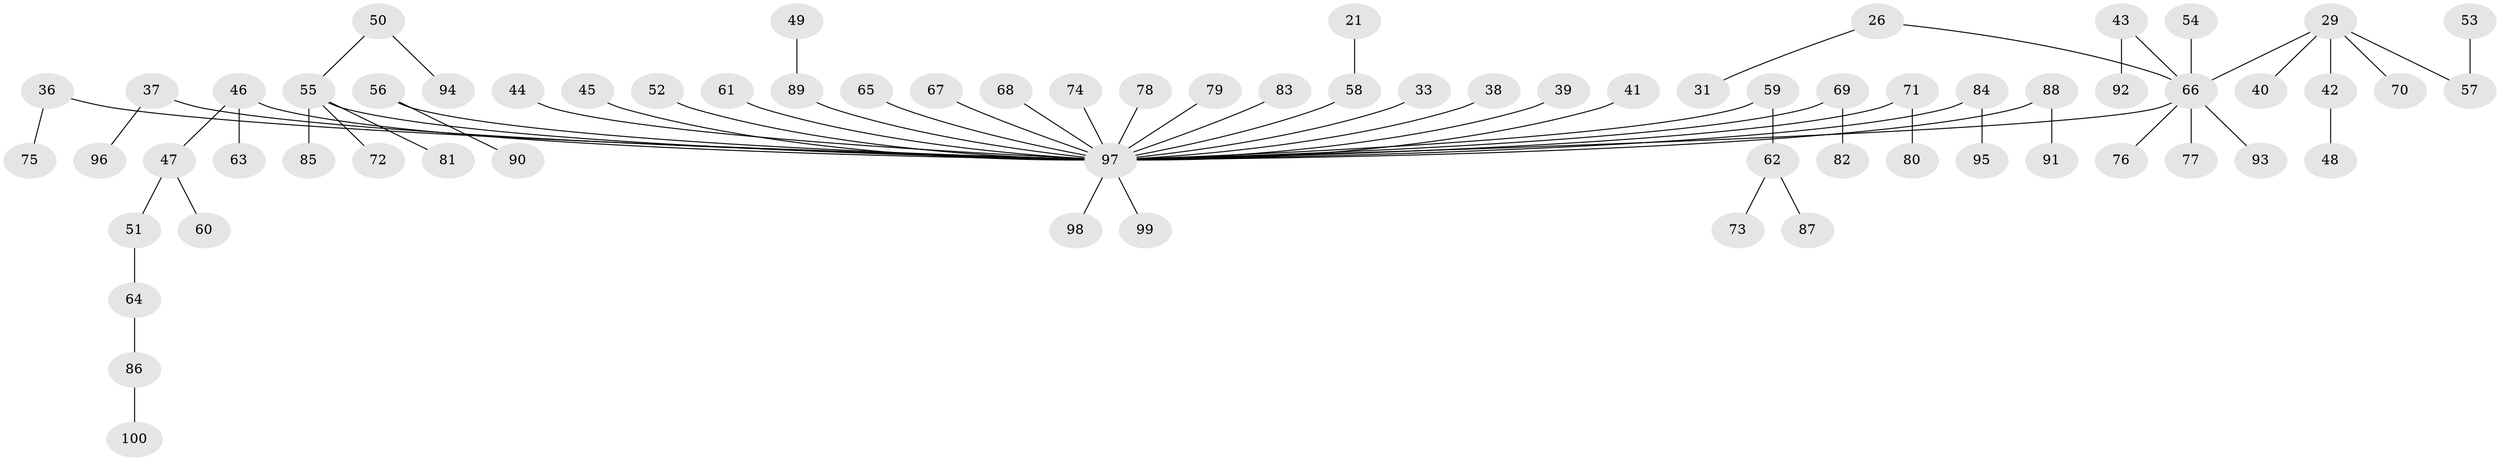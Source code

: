 // original degree distribution, {10: 0.01, 4: 0.05, 6: 0.02, 2: 0.24, 5: 0.03, 3: 0.14, 1: 0.51}
// Generated by graph-tools (version 1.1) at 2025/56/03/04/25 21:56:58]
// undirected, 70 vertices, 69 edges
graph export_dot {
graph [start="1"]
  node [color=gray90,style=filled];
  21;
  26;
  29;
  31;
  33;
  36;
  37;
  38;
  39;
  40;
  41;
  42;
  43;
  44;
  45;
  46 [super="+34"];
  47;
  48;
  49;
  50;
  51;
  52;
  53;
  54;
  55 [super="+35"];
  56;
  57 [super="+30"];
  58 [super="+10"];
  59;
  60;
  61;
  62;
  63;
  64;
  65;
  66 [super="+8+20"];
  67;
  68;
  69;
  70;
  71;
  72;
  73;
  74;
  75;
  76;
  77;
  78;
  79;
  80;
  81;
  82;
  83;
  84;
  85;
  86;
  87;
  88;
  89 [super="+27"];
  90;
  91;
  92;
  93;
  94;
  95;
  96;
  97 [super="+25+5+3+18+15+9+4+12+13+16+22+23+14+28+24"];
  98;
  99;
  100;
  21 -- 58;
  26 -- 31;
  26 -- 66;
  29 -- 40;
  29 -- 42;
  29 -- 70;
  29 -- 66;
  29 -- 57;
  33 -- 97;
  36 -- 75;
  36 -- 97;
  37 -- 96;
  37 -- 97;
  38 -- 97;
  39 -- 97;
  41 -- 97;
  42 -- 48;
  43 -- 92;
  43 -- 66;
  44 -- 97;
  45 -- 97;
  46 -- 63;
  46 -- 97;
  46 -- 47;
  47 -- 51;
  47 -- 60;
  49 -- 89;
  50 -- 94;
  50 -- 55;
  51 -- 64;
  52 -- 97;
  53 -- 57;
  54 -- 66;
  55 -- 81;
  55 -- 85;
  55 -- 72;
  55 -- 97;
  56 -- 90;
  56 -- 97;
  58 -- 97;
  59 -- 62;
  59 -- 97;
  61 -- 97;
  62 -- 73;
  62 -- 87;
  64 -- 86;
  65 -- 97;
  66 -- 77;
  66 -- 97;
  66 -- 76;
  66 -- 93;
  67 -- 97;
  68 -- 97;
  69 -- 82;
  69 -- 97;
  71 -- 80;
  71 -- 97;
  74 -- 97;
  78 -- 97;
  79 -- 97;
  83 -- 97;
  84 -- 95;
  84 -- 97;
  86 -- 100;
  88 -- 91;
  88 -- 97;
  89 -- 97;
  97 -- 99;
  97 -- 98;
}
